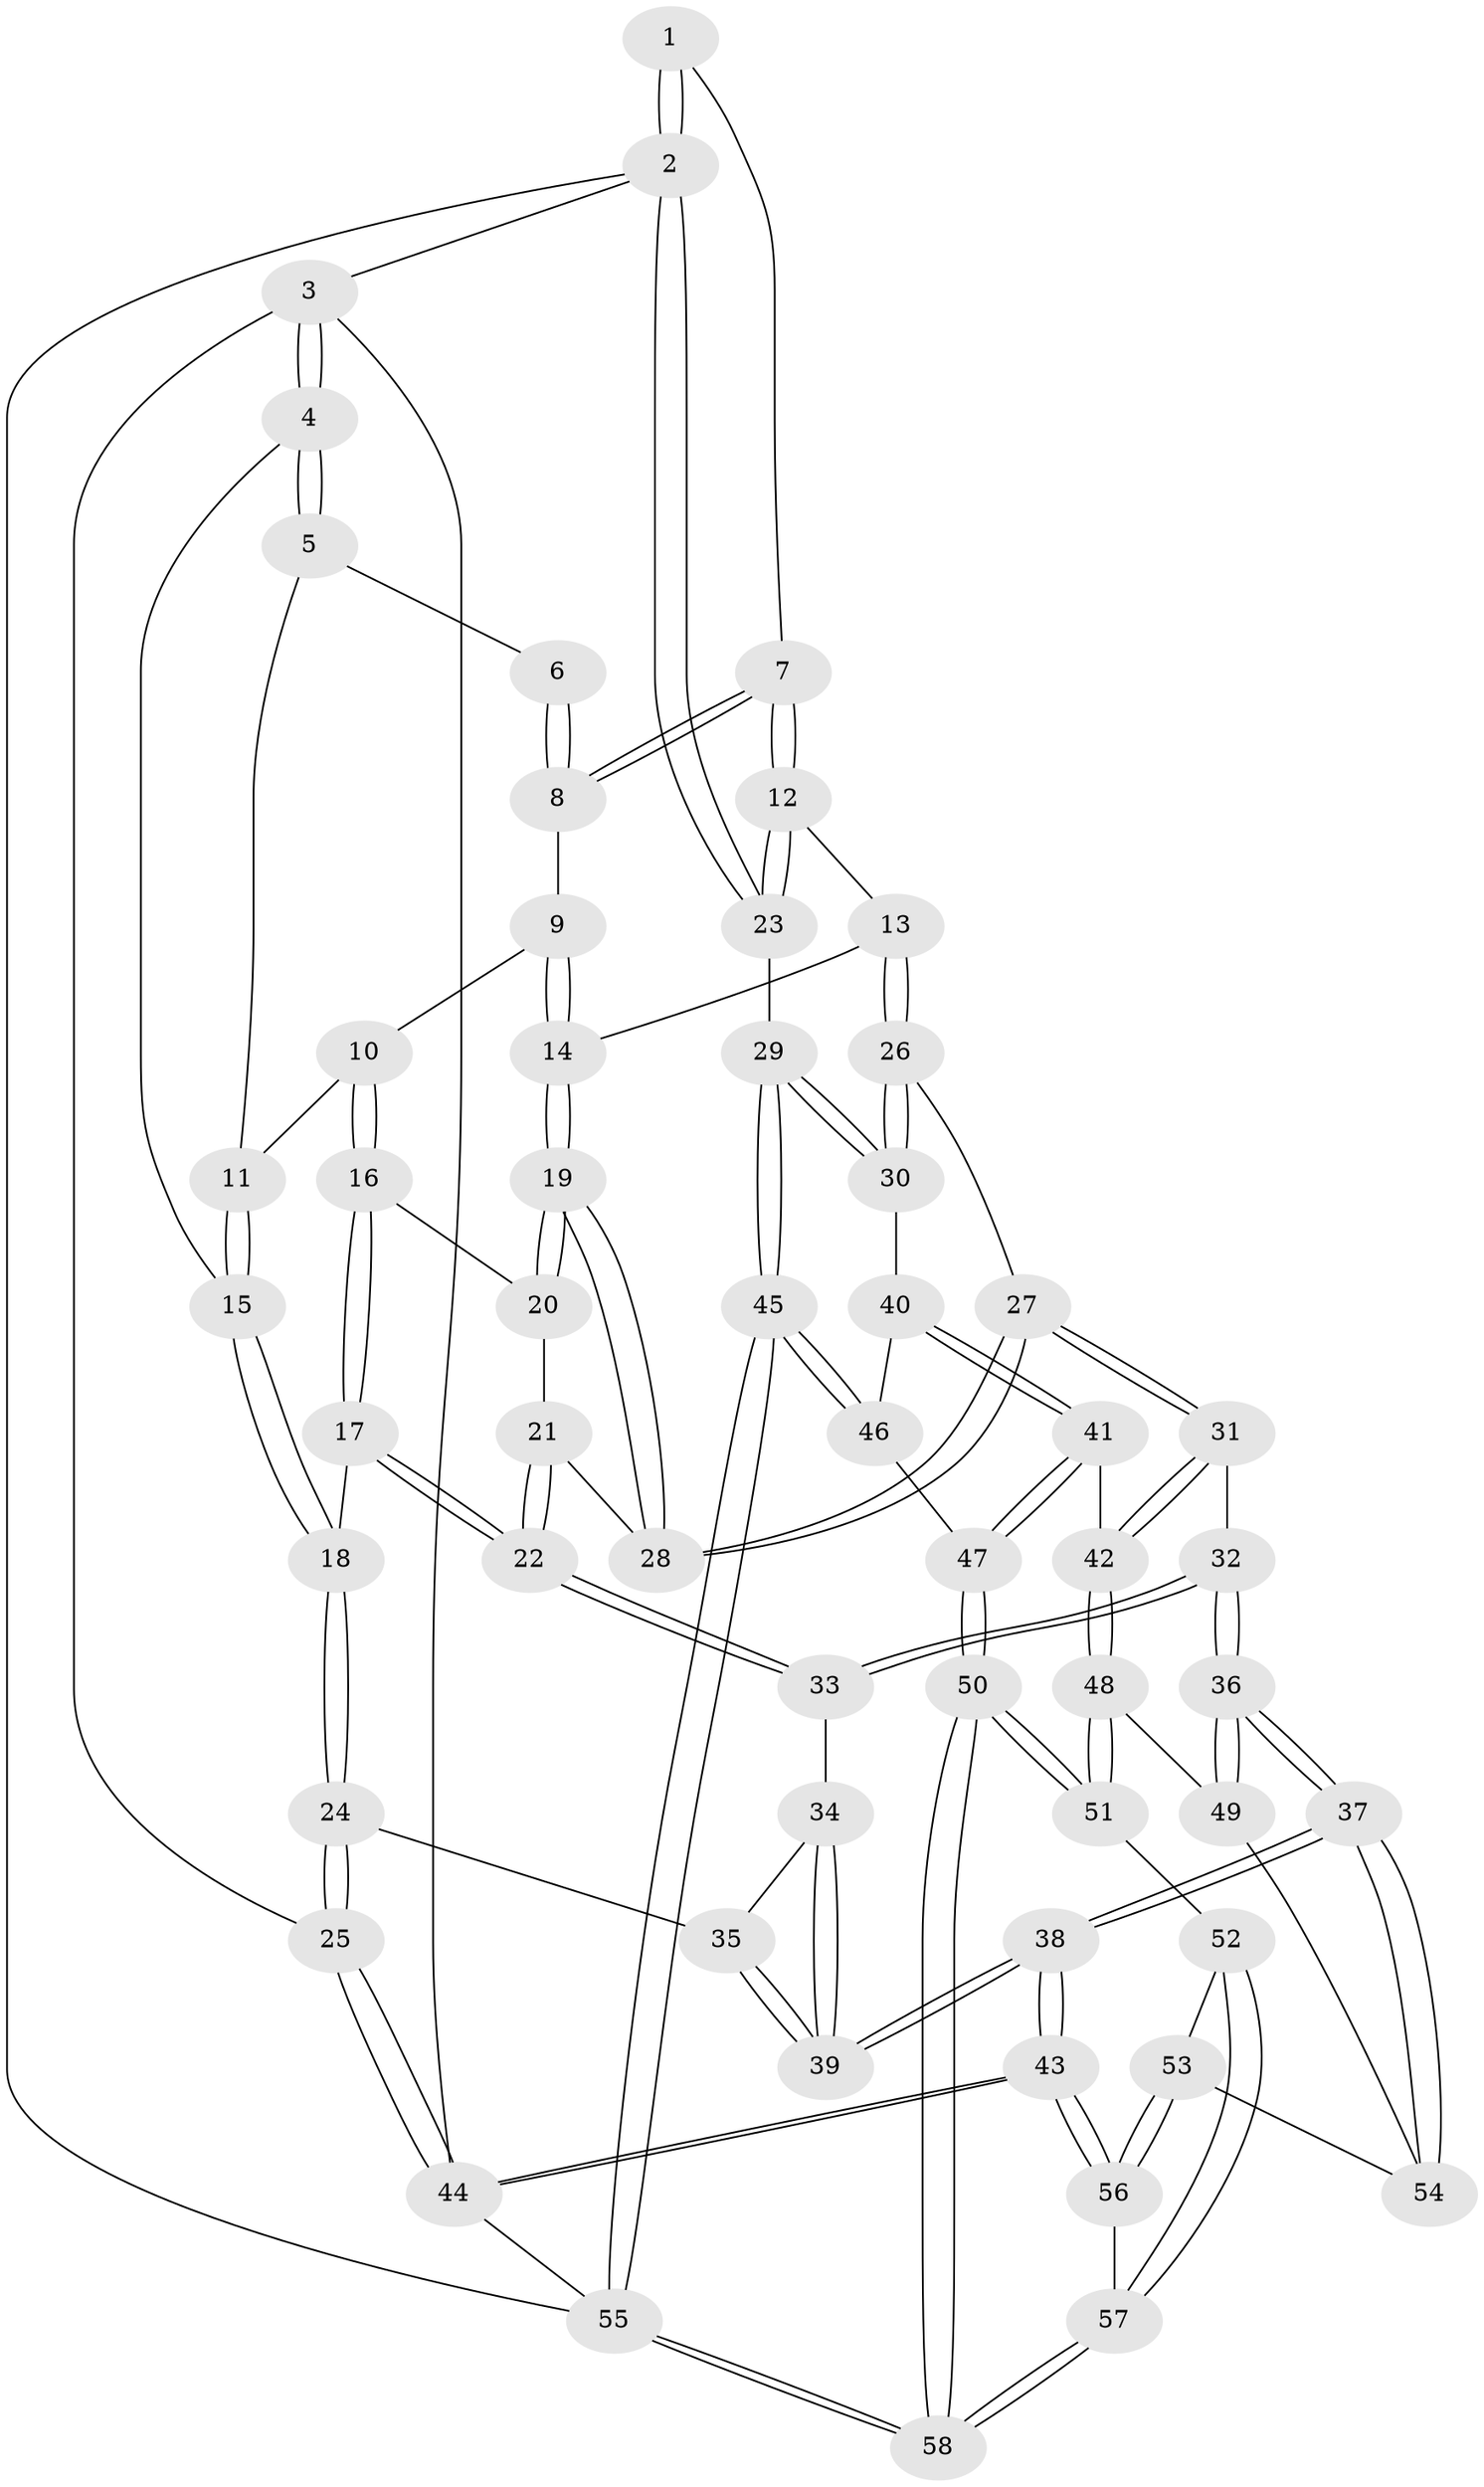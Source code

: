 // coarse degree distribution, {4: 0.40625, 6: 0.125, 3: 0.21875, 5: 0.21875, 2: 0.03125}
// Generated by graph-tools (version 1.1) at 2025/52/02/27/25 19:52:43]
// undirected, 58 vertices, 142 edges
graph export_dot {
graph [start="1"]
  node [color=gray90,style=filled];
  1 [pos="+0.9423522450088723+0"];
  2 [pos="+1+0"];
  3 [pos="+0+0"];
  4 [pos="+0+0"];
  5 [pos="+0.4007482762502442+0"];
  6 [pos="+0.7426935912151172+0"];
  7 [pos="+0.9101632729589237+0.18323622532220943"];
  8 [pos="+0.7606371090786027+0.029687621013729956"];
  9 [pos="+0.679901240363243+0.09272800637942262"];
  10 [pos="+0.4615999751751274+0.08467053597314657"];
  11 [pos="+0.4110058019414609+0.004548023881747662"];
  12 [pos="+0.9371717999164663+0.2291580042207449"];
  13 [pos="+0.9034690553364412+0.2568095212901"];
  14 [pos="+0.7027328534353152+0.28761132212726626"];
  15 [pos="+0.17116660934015931+0.20966194485748432"];
  16 [pos="+0.471047243134563+0.13023236668647725"];
  17 [pos="+0.2019466626600427+0.3802229080645167"];
  18 [pos="+0.1533918254806977+0.35984999871936885"];
  19 [pos="+0.6080909181471953+0.33996017760905883"];
  20 [pos="+0.4923972458801074+0.18386029654846364"];
  21 [pos="+0.32341501420454744+0.3719716784005263"];
  22 [pos="+0.22844600570735465+0.39614173887549564"];
  23 [pos="+1+0.21574556862853556"];
  24 [pos="+0+0.4385886510500258"];
  25 [pos="+0+0.45165157878705653"];
  26 [pos="+0.8667450456547985+0.5073761169711792"];
  27 [pos="+0.5985169827537262+0.4507824386394574"];
  28 [pos="+0.5933836998789574+0.3929412544911419"];
  29 [pos="+1+0.5450596839317875"];
  30 [pos="+0.8937144784150617+0.5612375586585949"];
  31 [pos="+0.555238474649076+0.5767212730547923"];
  32 [pos="+0.3843422618831425+0.5710986700293214"];
  33 [pos="+0.28236679146881144+0.4886404249245498"];
  34 [pos="+0.23869238334695334+0.5740262131292034"];
  35 [pos="+0.1245462522086834+0.6176144759297629"];
  36 [pos="+0.2848092044106316+0.7660039221115301"];
  37 [pos="+0.24468371841555117+0.8141837495242615"];
  38 [pos="+0.21686309691157607+0.8370041993429168"];
  39 [pos="+0.19601197500032216+0.7411252663287464"];
  40 [pos="+0.890075246811571+0.5690078011442535"];
  41 [pos="+0.6397212578102928+0.6319583277392712"];
  42 [pos="+0.5665869488098162+0.604034706101525"];
  43 [pos="+0.04555484952818063+1"];
  44 [pos="+0+1"];
  45 [pos="+1+0.990926450705147"];
  46 [pos="+0.8844536250942564+0.6167063336954216"];
  47 [pos="+0.8356741101770794+0.8040414308427356"];
  48 [pos="+0.5648691161318731+0.6117433151806284"];
  49 [pos="+0.5251105576546655+0.697960831438801"];
  50 [pos="+0.8471553658419624+0.8620755897273115"];
  51 [pos="+0.6678986359402286+0.8475384524443917"];
  52 [pos="+0.6538791984346451+0.8528175767583368"];
  53 [pos="+0.5233411981206221+0.8393141535401089"];
  54 [pos="+0.5103475489684026+0.7843347608867823"];
  55 [pos="+1+1"];
  56 [pos="+0.3779933260081496+1"];
  57 [pos="+0.5145646694378823+1"];
  58 [pos="+1+1"];
  1 -- 2;
  1 -- 2;
  1 -- 7;
  2 -- 3;
  2 -- 23;
  2 -- 23;
  2 -- 55;
  3 -- 4;
  3 -- 4;
  3 -- 25;
  3 -- 44;
  4 -- 5;
  4 -- 5;
  4 -- 15;
  5 -- 6;
  5 -- 11;
  6 -- 8;
  6 -- 8;
  7 -- 8;
  7 -- 8;
  7 -- 12;
  7 -- 12;
  8 -- 9;
  9 -- 10;
  9 -- 14;
  9 -- 14;
  10 -- 11;
  10 -- 16;
  10 -- 16;
  11 -- 15;
  11 -- 15;
  12 -- 13;
  12 -- 23;
  12 -- 23;
  13 -- 14;
  13 -- 26;
  13 -- 26;
  14 -- 19;
  14 -- 19;
  15 -- 18;
  15 -- 18;
  16 -- 17;
  16 -- 17;
  16 -- 20;
  17 -- 18;
  17 -- 22;
  17 -- 22;
  18 -- 24;
  18 -- 24;
  19 -- 20;
  19 -- 20;
  19 -- 28;
  19 -- 28;
  20 -- 21;
  21 -- 22;
  21 -- 22;
  21 -- 28;
  22 -- 33;
  22 -- 33;
  23 -- 29;
  24 -- 25;
  24 -- 25;
  24 -- 35;
  25 -- 44;
  25 -- 44;
  26 -- 27;
  26 -- 30;
  26 -- 30;
  27 -- 28;
  27 -- 28;
  27 -- 31;
  27 -- 31;
  29 -- 30;
  29 -- 30;
  29 -- 45;
  29 -- 45;
  30 -- 40;
  31 -- 32;
  31 -- 42;
  31 -- 42;
  32 -- 33;
  32 -- 33;
  32 -- 36;
  32 -- 36;
  33 -- 34;
  34 -- 35;
  34 -- 39;
  34 -- 39;
  35 -- 39;
  35 -- 39;
  36 -- 37;
  36 -- 37;
  36 -- 49;
  36 -- 49;
  37 -- 38;
  37 -- 38;
  37 -- 54;
  37 -- 54;
  38 -- 39;
  38 -- 39;
  38 -- 43;
  38 -- 43;
  40 -- 41;
  40 -- 41;
  40 -- 46;
  41 -- 42;
  41 -- 47;
  41 -- 47;
  42 -- 48;
  42 -- 48;
  43 -- 44;
  43 -- 44;
  43 -- 56;
  43 -- 56;
  44 -- 55;
  45 -- 46;
  45 -- 46;
  45 -- 55;
  45 -- 55;
  46 -- 47;
  47 -- 50;
  47 -- 50;
  48 -- 49;
  48 -- 51;
  48 -- 51;
  49 -- 54;
  50 -- 51;
  50 -- 51;
  50 -- 58;
  50 -- 58;
  51 -- 52;
  52 -- 53;
  52 -- 57;
  52 -- 57;
  53 -- 54;
  53 -- 56;
  53 -- 56;
  55 -- 58;
  55 -- 58;
  56 -- 57;
  57 -- 58;
  57 -- 58;
}
